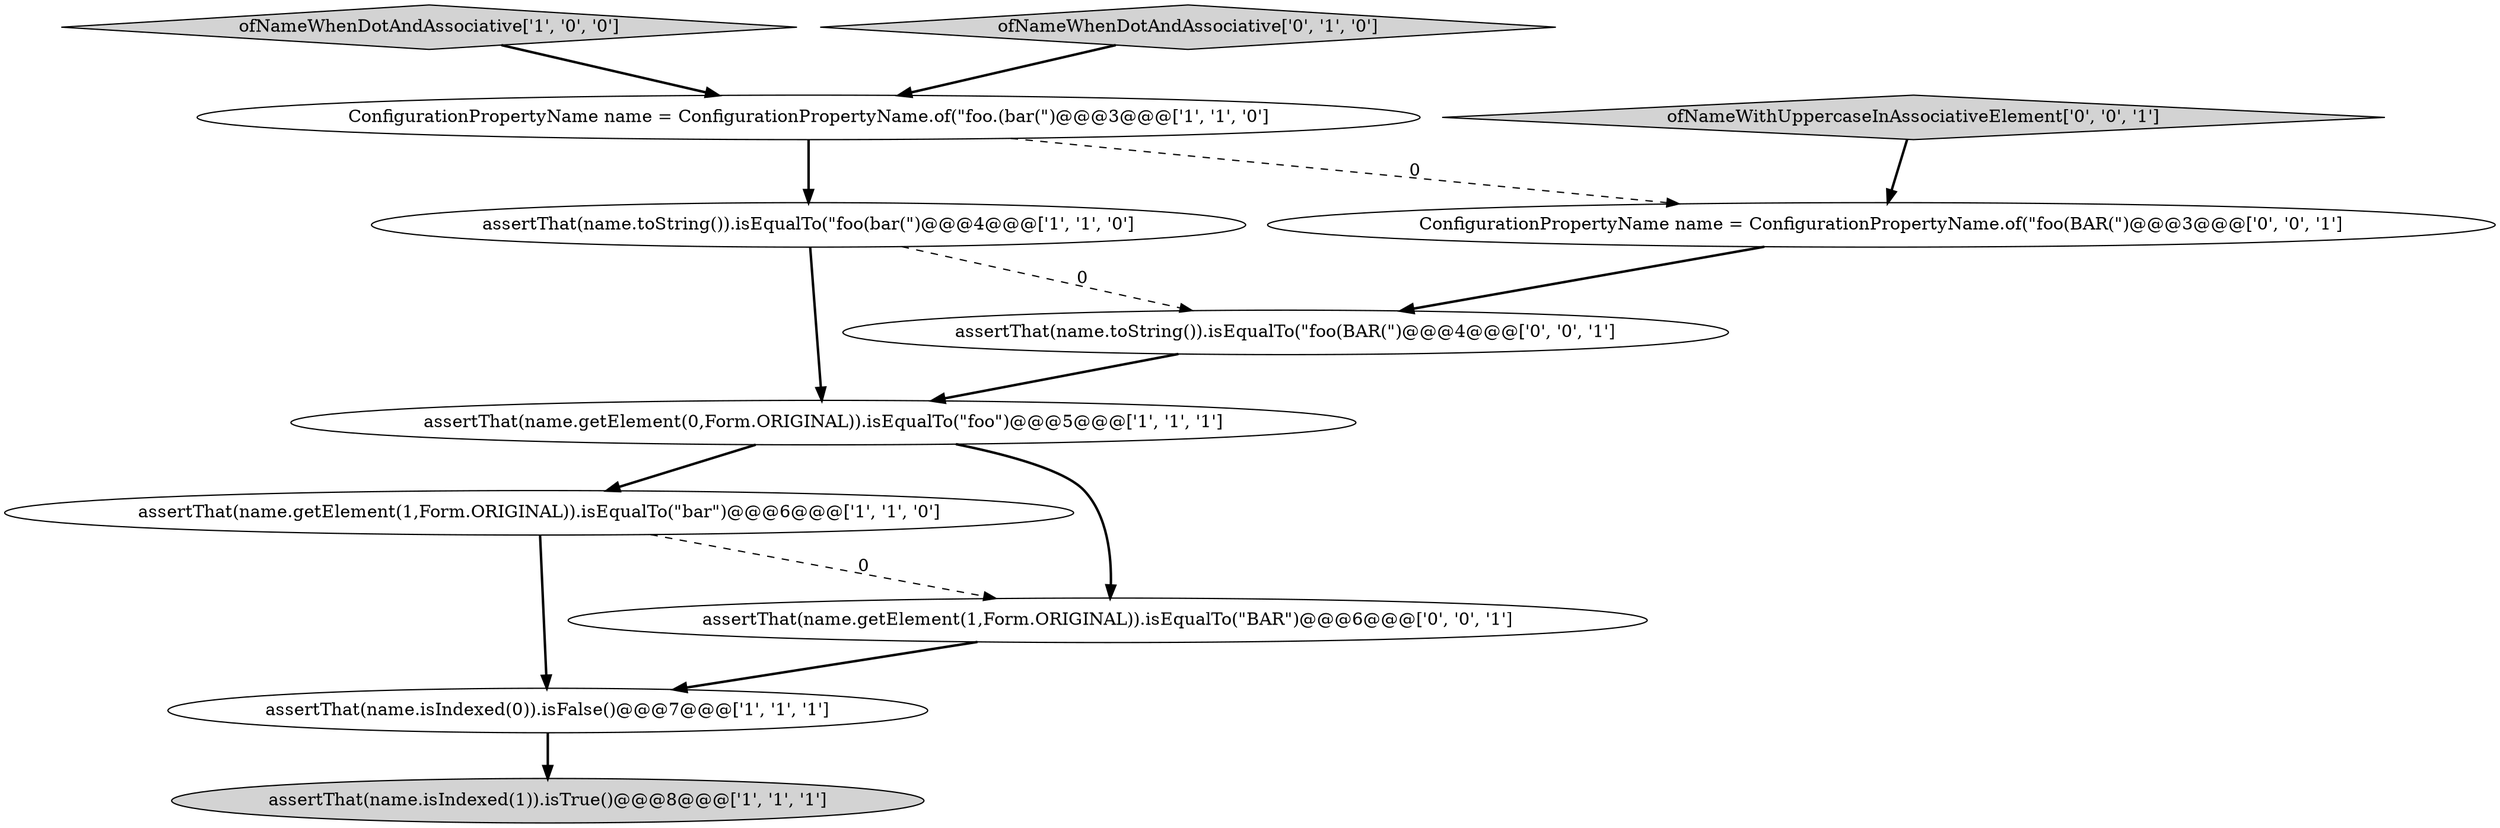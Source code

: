 digraph {
0 [style = filled, label = "assertThat(name.isIndexed(0)).isFalse()@@@7@@@['1', '1', '1']", fillcolor = white, shape = ellipse image = "AAA0AAABBB1BBB"];
3 [style = filled, label = "ConfigurationPropertyName name = ConfigurationPropertyName.of(\"foo.(bar(\")@@@3@@@['1', '1', '0']", fillcolor = white, shape = ellipse image = "AAA0AAABBB1BBB"];
4 [style = filled, label = "assertThat(name.getElement(1,Form.ORIGINAL)).isEqualTo(\"bar\")@@@6@@@['1', '1', '0']", fillcolor = white, shape = ellipse image = "AAA0AAABBB1BBB"];
9 [style = filled, label = "ofNameWithUppercaseInAssociativeElement['0', '0', '1']", fillcolor = lightgray, shape = diamond image = "AAA0AAABBB3BBB"];
11 [style = filled, label = "assertThat(name.getElement(1,Form.ORIGINAL)).isEqualTo(\"BAR\")@@@6@@@['0', '0', '1']", fillcolor = white, shape = ellipse image = "AAA0AAABBB3BBB"];
10 [style = filled, label = "ConfigurationPropertyName name = ConfigurationPropertyName.of(\"foo(BAR(\")@@@3@@@['0', '0', '1']", fillcolor = white, shape = ellipse image = "AAA0AAABBB3BBB"];
2 [style = filled, label = "assertThat(name.isIndexed(1)).isTrue()@@@8@@@['1', '1', '1']", fillcolor = lightgray, shape = ellipse image = "AAA0AAABBB1BBB"];
1 [style = filled, label = "assertThat(name.getElement(0,Form.ORIGINAL)).isEqualTo(\"foo\")@@@5@@@['1', '1', '1']", fillcolor = white, shape = ellipse image = "AAA0AAABBB1BBB"];
5 [style = filled, label = "ofNameWhenDotAndAssociative['1', '0', '0']", fillcolor = lightgray, shape = diamond image = "AAA0AAABBB1BBB"];
6 [style = filled, label = "assertThat(name.toString()).isEqualTo(\"foo(bar(\")@@@4@@@['1', '1', '0']", fillcolor = white, shape = ellipse image = "AAA0AAABBB1BBB"];
7 [style = filled, label = "ofNameWhenDotAndAssociative['0', '1', '0']", fillcolor = lightgray, shape = diamond image = "AAA0AAABBB2BBB"];
8 [style = filled, label = "assertThat(name.toString()).isEqualTo(\"foo(BAR(\")@@@4@@@['0', '0', '1']", fillcolor = white, shape = ellipse image = "AAA0AAABBB3BBB"];
5->3 [style = bold, label=""];
8->1 [style = bold, label=""];
6->1 [style = bold, label=""];
3->6 [style = bold, label=""];
1->4 [style = bold, label=""];
6->8 [style = dashed, label="0"];
11->0 [style = bold, label=""];
3->10 [style = dashed, label="0"];
4->11 [style = dashed, label="0"];
1->11 [style = bold, label=""];
10->8 [style = bold, label=""];
9->10 [style = bold, label=""];
7->3 [style = bold, label=""];
4->0 [style = bold, label=""];
0->2 [style = bold, label=""];
}
